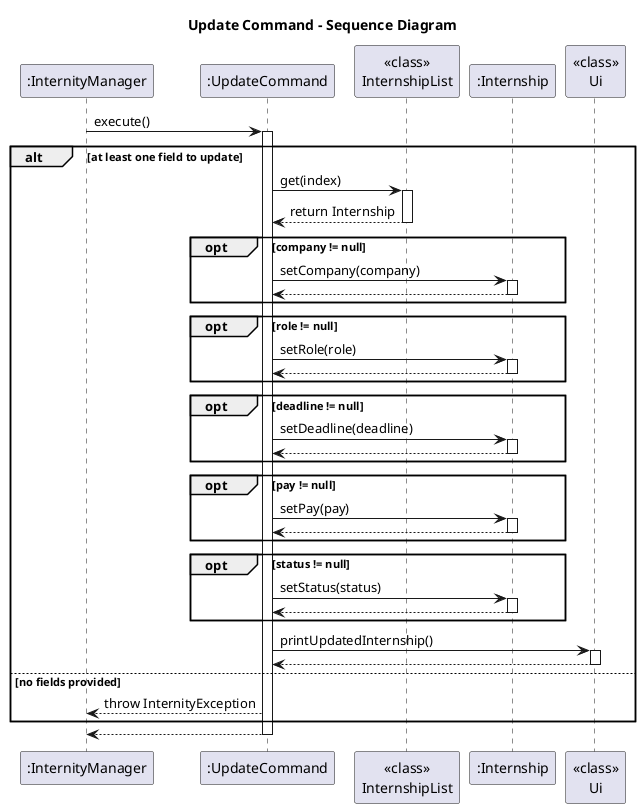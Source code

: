 @startuml
title Update Command - Sequence Diagram

participant Logic as ":InternityManager"
participant ":UpdateCommand" as UC
participant "<<class>>\nInternshipList" as IL
participant ":Internship" as IN
participant "<<class>>\nUi" as Ui



Logic -> UC: execute()
activate UC

alt at least one field to update
    UC -> IL: get(index)
    activate IL
    IL --> UC : return Internship
    deactivate IL

    opt company != null
        UC -> IN: setCompany(company)
        activate IN
        IN --> UC
        deactivate IN
    end

    opt role != null
        UC -> IN: setRole(role)
        activate IN
        IN --> UC
        deactivate IN
    end

    opt deadline != null
        UC -> IN: setDeadline(deadline)
        activate IN
        IN --> UC
        deactivate IN
    end

    opt pay != null
        UC -> IN: setPay(pay)
        activate IN
        IN --> UC
        deactivate IN
    end

    opt status != null
        UC -> IN: setStatus(status)
        activate IN
        IN --> UC
        deactivate IN
    end

    UC -> Ui: printUpdatedInternship()
    activate Ui
    Ui --> UC
    deactivate Ui

else no fields provided
    UC --> Logic: throw InternityException
end

UC --> Logic
deactivate UC
@enduml